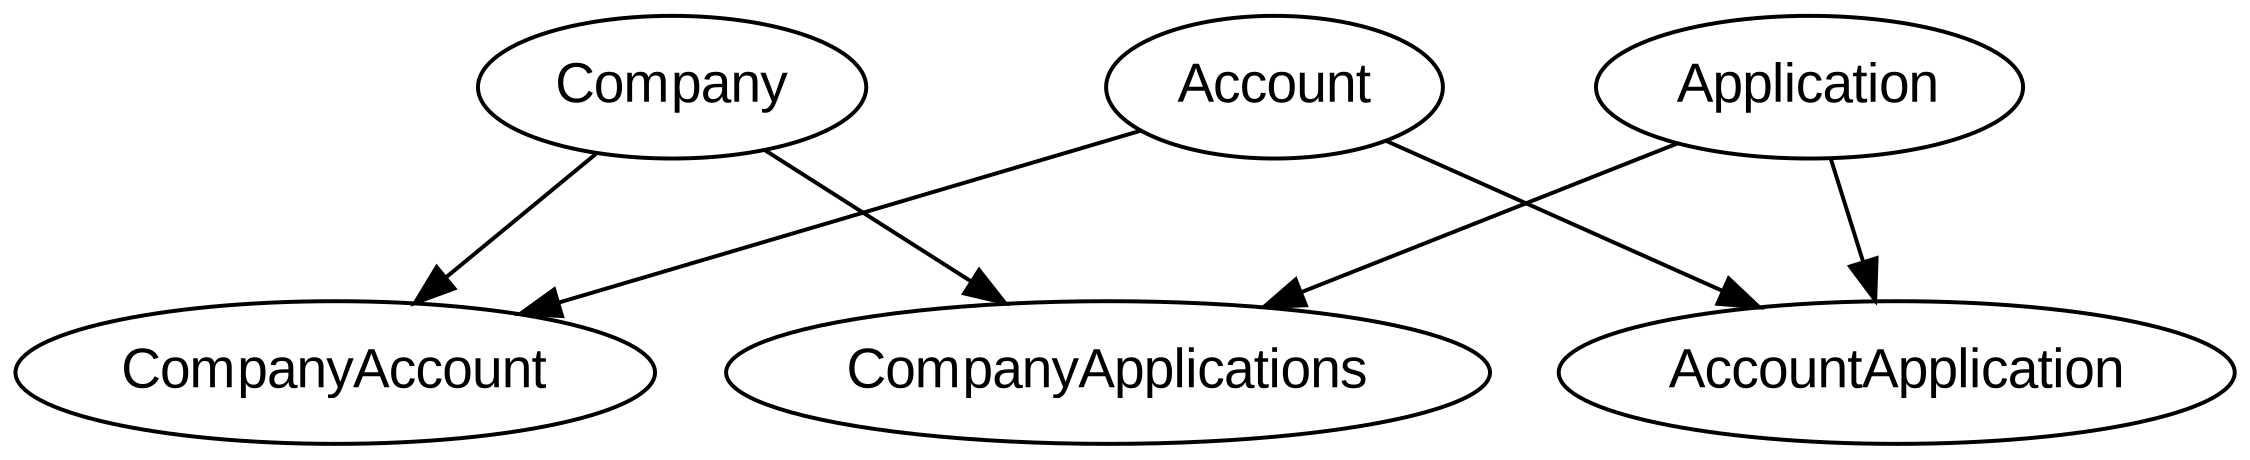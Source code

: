 digraph domain {
  graph [size="15,12!", scale="100"];
  node [fontname=Arial];
  Account -> CompanyAccount;
  Application -> AccountApplication;
  Account -> AccountApplication;
  Company -> CompanyAccount;
  Company -> CompanyApplications;
  Application -> CompanyApplications;
}
